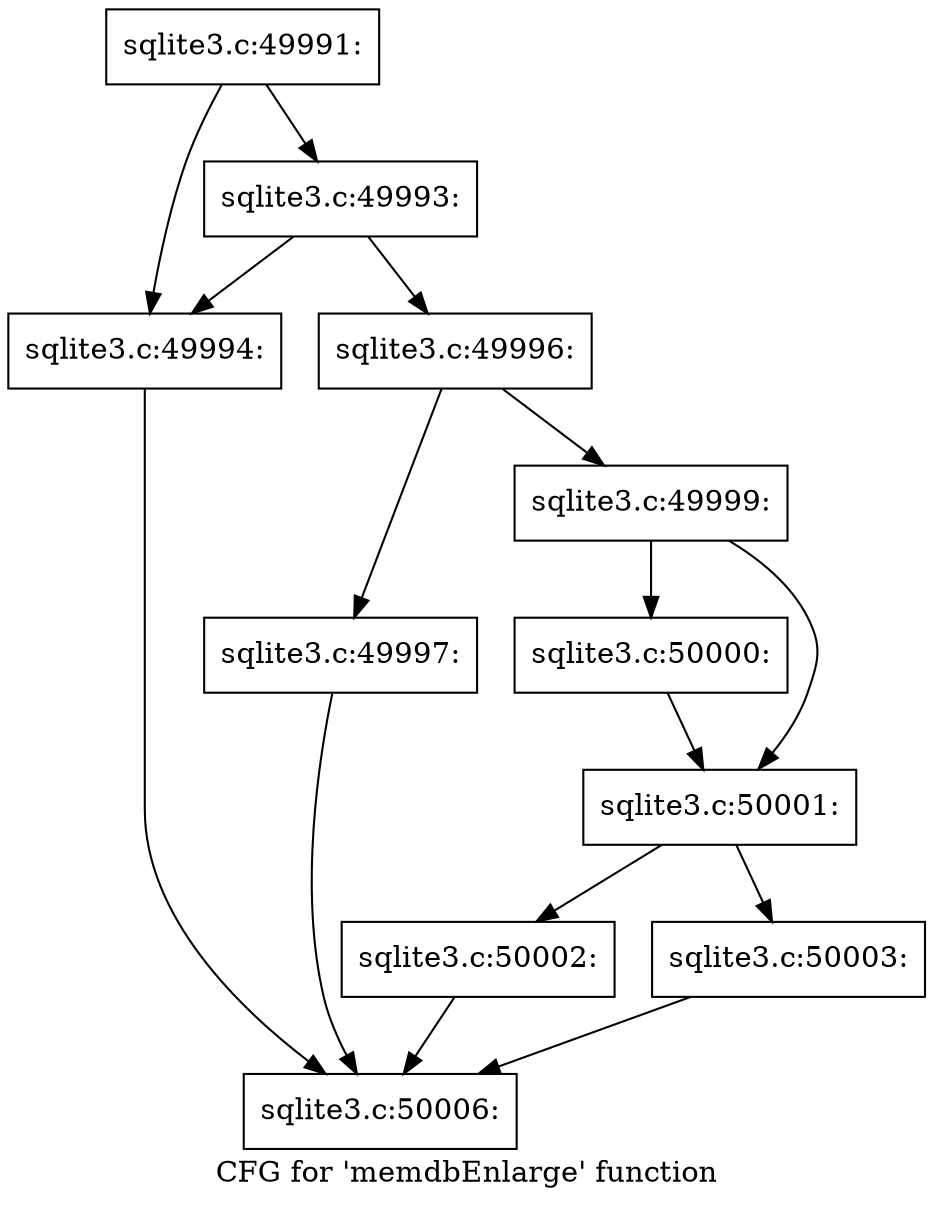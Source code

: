 digraph "CFG for 'memdbEnlarge' function" {
	label="CFG for 'memdbEnlarge' function";

	Node0x55c0f725b460 [shape=record,label="{sqlite3.c:49991:}"];
	Node0x55c0f725b460 -> Node0x55c0f72619b0;
	Node0x55c0f725b460 -> Node0x55c0f7261a50;
	Node0x55c0f7261a50 [shape=record,label="{sqlite3.c:49993:}"];
	Node0x55c0f7261a50 -> Node0x55c0f72619b0;
	Node0x55c0f7261a50 -> Node0x55c0f7261a00;
	Node0x55c0f72619b0 [shape=record,label="{sqlite3.c:49994:}"];
	Node0x55c0f72619b0 -> Node0x55c0f725b5e0;
	Node0x55c0f7261a00 [shape=record,label="{sqlite3.c:49996:}"];
	Node0x55c0f7261a00 -> Node0x55c0f72624c0;
	Node0x55c0f7261a00 -> Node0x55c0f7262510;
	Node0x55c0f72624c0 [shape=record,label="{sqlite3.c:49997:}"];
	Node0x55c0f72624c0 -> Node0x55c0f725b5e0;
	Node0x55c0f7262510 [shape=record,label="{sqlite3.c:49999:}"];
	Node0x55c0f7262510 -> Node0x55c0f7262e90;
	Node0x55c0f7262510 -> Node0x55c0f7262ee0;
	Node0x55c0f7262e90 [shape=record,label="{sqlite3.c:50000:}"];
	Node0x55c0f7262e90 -> Node0x55c0f7262ee0;
	Node0x55c0f7262ee0 [shape=record,label="{sqlite3.c:50001:}"];
	Node0x55c0f7262ee0 -> Node0x55c0f7263bf0;
	Node0x55c0f7262ee0 -> Node0x55c0f7263c40;
	Node0x55c0f7263bf0 [shape=record,label="{sqlite3.c:50002:}"];
	Node0x55c0f7263bf0 -> Node0x55c0f725b5e0;
	Node0x55c0f7263c40 [shape=record,label="{sqlite3.c:50003:}"];
	Node0x55c0f7263c40 -> Node0x55c0f725b5e0;
	Node0x55c0f725b5e0 [shape=record,label="{sqlite3.c:50006:}"];
}

